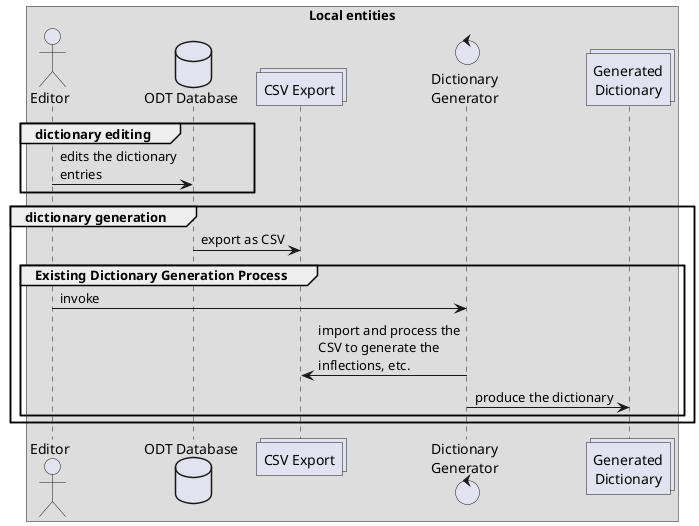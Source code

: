 @startuml
skinparam maxMessageSize 150
skinparam wrapWidth 150

box Local entities
actor "Editor" as editor
database "ODT Database" as odt
collections "CSV Export" as csv
control "Dictionary\nGenerator" as dict_gen
collections "Generated\nDictionary" as gen_dict
end box

group dictionary editing
editor -> odt: edits the dictionary entries
end group

group dictionary generation
odt -> csv: export as CSV
group Existing Dictionary Generation Process
editor -> dict_gen: invoke
csv <- dict_gen: import and process the CSV to generate the inflections, etc.
dict_gen -> gen_dict: produce the dictionary
end


end group

@enduml